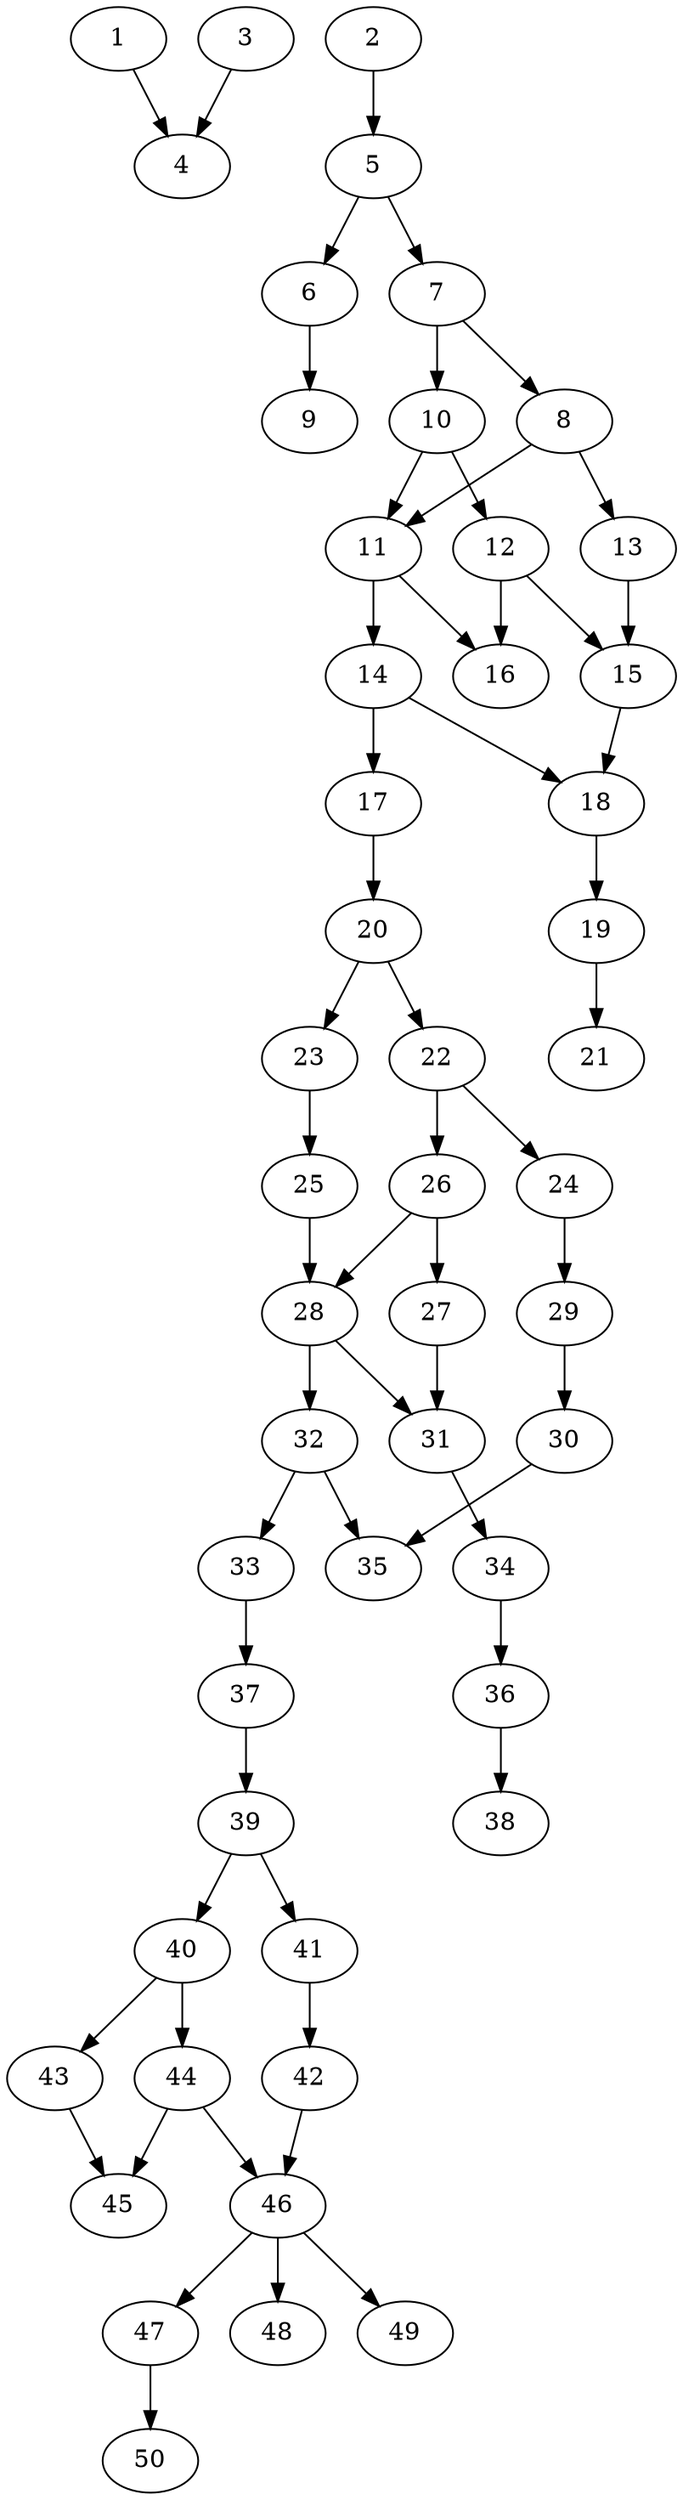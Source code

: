 // DAG automatically generated by daggen at Thu Oct  3 14:07:58 2019
// ./daggen --dot -n 50 --ccr 0.4 --fat 0.3 --regular 0.7 --density 0.5 --mindata 5242880 --maxdata 52428800 
digraph G {
  1 [size="40099840", alpha="0.05", expect_size="16039936"] 
  1 -> 4 [size ="16039936"]
  2 [size="130434560", alpha="0.03", expect_size="52173824"] 
  2 -> 5 [size ="52173824"]
  3 [size="120916480", alpha="0.07", expect_size="48366592"] 
  3 -> 4 [size ="48366592"]
  4 [size="14297600", alpha="0.02", expect_size="5719040"] 
  5 [size="17932800", alpha="0.12", expect_size="7173120"] 
  5 -> 6 [size ="7173120"]
  5 -> 7 [size ="7173120"]
  6 [size="17725440", alpha="0.00", expect_size="7090176"] 
  6 -> 9 [size ="7090176"]
  7 [size="47278080", alpha="0.15", expect_size="18911232"] 
  7 -> 8 [size ="18911232"]
  7 -> 10 [size ="18911232"]
  8 [size="118033920", alpha="0.05", expect_size="47213568"] 
  8 -> 11 [size ="47213568"]
  8 -> 13 [size ="47213568"]
  9 [size="34531840", alpha="0.13", expect_size="13812736"] 
  10 [size="20618240", alpha="0.06", expect_size="8247296"] 
  10 -> 11 [size ="8247296"]
  10 -> 12 [size ="8247296"]
  11 [size="116172800", alpha="0.15", expect_size="46469120"] 
  11 -> 14 [size ="46469120"]
  11 -> 16 [size ="46469120"]
  12 [size="29043200", alpha="0.00", expect_size="11617280"] 
  12 -> 15 [size ="11617280"]
  12 -> 16 [size ="11617280"]
  13 [size="44295680", alpha="0.11", expect_size="17718272"] 
  13 -> 15 [size ="17718272"]
  14 [size="87173120", alpha="0.03", expect_size="34869248"] 
  14 -> 17 [size ="34869248"]
  14 -> 18 [size ="34869248"]
  15 [size="96657920", alpha="0.05", expect_size="38663168"] 
  15 -> 18 [size ="38663168"]
  16 [size="48007680", alpha="0.00", expect_size="19203072"] 
  17 [size="50219520", alpha="0.13", expect_size="20087808"] 
  17 -> 20 [size ="20087808"]
  18 [size="18488320", alpha="0.04", expect_size="7395328"] 
  18 -> 19 [size ="7395328"]
  19 [size="45821440", alpha="0.05", expect_size="18328576"] 
  19 -> 21 [size ="18328576"]
  20 [size="121561600", alpha="0.08", expect_size="48624640"] 
  20 -> 22 [size ="48624640"]
  20 -> 23 [size ="48624640"]
  21 [size="41904640", alpha="0.15", expect_size="16761856"] 
  22 [size="128629760", alpha="0.01", expect_size="51451904"] 
  22 -> 24 [size ="51451904"]
  22 -> 26 [size ="51451904"]
  23 [size="128860160", alpha="0.06", expect_size="51544064"] 
  23 -> 25 [size ="51544064"]
  24 [size="77486080", alpha="0.11", expect_size="30994432"] 
  24 -> 29 [size ="30994432"]
  25 [size="96353280", alpha="0.17", expect_size="38541312"] 
  25 -> 28 [size ="38541312"]
  26 [size="123993600", alpha="0.04", expect_size="49597440"] 
  26 -> 27 [size ="49597440"]
  26 -> 28 [size ="49597440"]
  27 [size="124986880", alpha="0.17", expect_size="49994752"] 
  27 -> 31 [size ="49994752"]
  28 [size="81149440", alpha="0.07", expect_size="32459776"] 
  28 -> 31 [size ="32459776"]
  28 -> 32 [size ="32459776"]
  29 [size="105477120", alpha="0.01", expect_size="42190848"] 
  29 -> 30 [size ="42190848"]
  30 [size="19878400", alpha="0.16", expect_size="7951360"] 
  30 -> 35 [size ="7951360"]
  31 [size="65384960", alpha="0.09", expect_size="26153984"] 
  31 -> 34 [size ="26153984"]
  32 [size="33062400", alpha="0.05", expect_size="13224960"] 
  32 -> 33 [size ="13224960"]
  32 -> 35 [size ="13224960"]
  33 [size="40235520", alpha="0.05", expect_size="16094208"] 
  33 -> 37 [size ="16094208"]
  34 [size="76753920", alpha="0.19", expect_size="30701568"] 
  34 -> 36 [size ="30701568"]
  35 [size="25843200", alpha="0.06", expect_size="10337280"] 
  36 [size="128258560", alpha="0.19", expect_size="51303424"] 
  36 -> 38 [size ="51303424"]
  37 [size="34728960", alpha="0.19", expect_size="13891584"] 
  37 -> 39 [size ="13891584"]
  38 [size="15352320", alpha="0.20", expect_size="6140928"] 
  39 [size="57093120", alpha="0.06", expect_size="22837248"] 
  39 -> 40 [size ="22837248"]
  39 -> 41 [size ="22837248"]
  40 [size="63413760", alpha="0.10", expect_size="25365504"] 
  40 -> 43 [size ="25365504"]
  40 -> 44 [size ="25365504"]
  41 [size="41825280", alpha="0.20", expect_size="16730112"] 
  41 -> 42 [size ="16730112"]
  42 [size="95400960", alpha="0.09", expect_size="38160384"] 
  42 -> 46 [size ="38160384"]
  43 [size="122104320", alpha="0.17", expect_size="48841728"] 
  43 -> 45 [size ="48841728"]
  44 [size="35166720", alpha="0.17", expect_size="14066688"] 
  44 -> 45 [size ="14066688"]
  44 -> 46 [size ="14066688"]
  45 [size="26616320", alpha="0.10", expect_size="10646528"] 
  46 [size="62041600", alpha="0.03", expect_size="24816640"] 
  46 -> 47 [size ="24816640"]
  46 -> 48 [size ="24816640"]
  46 -> 49 [size ="24816640"]
  47 [size="58378240", alpha="0.14", expect_size="23351296"] 
  47 -> 50 [size ="23351296"]
  48 [size="52738560", alpha="0.17", expect_size="21095424"] 
  49 [size="50506240", alpha="0.16", expect_size="20202496"] 
  50 [size="84395520", alpha="0.16", expect_size="33758208"] 
}

